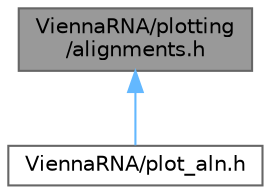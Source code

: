 digraph "ViennaRNA/plotting/alignments.h"
{
 // INTERACTIVE_SVG=YES
 // LATEX_PDF_SIZE
  bgcolor="transparent";
  edge [fontname=Helvetica,fontsize=10,labelfontname=Helvetica,labelfontsize=10];
  node [fontname=Helvetica,fontsize=10,shape=box,height=0.2,width=0.4];
  Node1 [label="ViennaRNA/plotting\l/alignments.h",height=0.2,width=0.4,color="gray40", fillcolor="grey60", style="filled", fontcolor="black",tooltip="Various functions for plotting Sequence / Structure Alignments."];
  Node1 -> Node2 [dir="back",color="steelblue1",style="solid"];
  Node2 [label="ViennaRNA/plot_aln.h",height=0.2,width=0.4,color="grey40", fillcolor="white", style="filled",URL="$plot__aln_8h.html",tooltip="Use ViennaRNA/plotting/alignments.h instead."];
}
